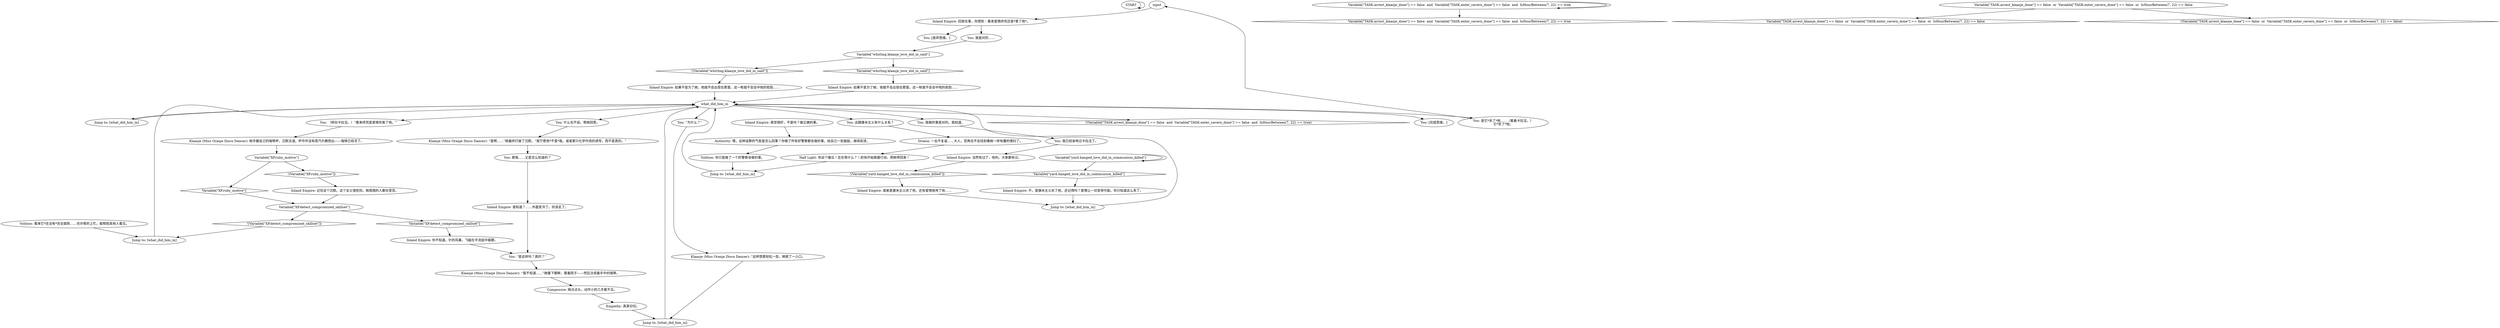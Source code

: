 # WHIRLING F3 ORB / love did him in
# did in by love afterthought
# ==================================================
digraph G {
	  0 [label="START"];
	  1 [label="input"];
	  2 [label="Variable[\"yard.hanged_love_did_in_communism_killed\"]"];
	  3 [label="Variable[\"yard.hanged_love_did_in_communism_killed\"]", shape=diamond];
	  4 [label="!(Variable[\"yard.hanged_love_did_in_communism_killed\"])", shape=diamond];
	  5 [label="Drama: 一去不复返……大人，您再也不会找到像她一样有趣的情妇了。"];
	  6 [label="Inland Empire: 你不知道。针的风暴。飞艇在平流层中振颤。"];
	  7 [label="Volition: 看来它*还没有*完全腐败……也许帮的上忙。能帮助其他人看见。"];
	  8 [label="Variable[\"TASK.arrest_klaasje_done\"] == false  and  Variable[\"TASK.enter_cavern_done\"] == false  and  IsHourBetween(7, 22) == true"];
	  9 [label="Variable[\"TASK.arrest_klaasje_done\"] == false  and  Variable[\"TASK.enter_cavern_done\"] == false  and  IsHourBetween(7, 22) == true", shape=diamond];
	  10 [label="!(Variable[\"TASK.arrest_klaasje_done\"] == false  and  Variable[\"TASK.enter_cavern_done\"] == false  and  IsHourBetween(7, 22) == true)", shape=diamond];
	  11 [label="You: 那我……又是怎么知道的？"];
	  12 [label="You: “为什么？”"];
	  13 [label="You: “是这样吗？真的？”"];
	  14 [label="Jump to: [what_did_him_in]"];
	  15 [label="You: 我已经亲吻过卡拉洁了。"];
	  16 [label="Inland Empire: 感觉很好，不是吗？做正确的事。"];
	  17 [label="Variable[\"whirling.klaasje_love_did_in_said\"]"];
	  18 [label="Variable[\"whirling.klaasje_love_did_in_said\"]", shape=diamond];
	  19 [label="!(Variable[\"whirling.klaasje_love_did_in_said\"])", shape=diamond];
	  20 [label="Jump to: [what_did_him_in]"];
	  21 [label="Empathy: 真真切切。"];
	  22 [label="Jump to: [what_did_him_in]"];
	  23 [label="You: 这跟康米主义有什么关系？"];
	  24 [label="Inland Empire: 如果不是为了她，他就不会出现在那里。这一枪就不会击中他的软肋……"];
	  25 [label="You: （转向卡拉洁。）“看来终究是爱情伤害了他。”"];
	  26 [label="Jump to: [what_did_him_in]"];
	  27 [label="Variable[\"XP.detect_compromized_skillset\"]"];
	  28 [label="Variable[\"XP.detect_compromized_skillset\"]", shape=diamond];
	  29 [label="!(Variable[\"XP.detect_compromized_skillset\"])", shape=diamond];
	  30 [label="Inland Empire: 回首往事，你想到：看来爱情终究还是*害了他*。"];
	  31 [label="Inland Empire: 谁知道？……外面变冷了。你该走了。"];
	  32 [label="Inland Empire: 或者是康米主义杀了他，还有爱情拖垮了他……"];
	  33 [label="Klaasje (Miss Oranje Disco Dancer): “我不知道……”她垂下眼眸，看着院子——然后注视着手中的咖啡。"];
	  34 [label="Variable[\"XP.ruby_motive\"]"];
	  35 [label="Variable[\"XP.ruby_motive\"]", shape=diamond];
	  36 [label="!(Variable[\"XP.ruby_motive\"])", shape=diamond];
	  37 [label="You: [完成思维。]"];
	  38 [label="Inland Empire: 不。是康米主义杀了他，还记得吗？爱情让一切变得可能。你只知道这么多了。"];
	  39 [label="You: 什么也不说。等她回答。"];
	  40 [label="Authority: 喂，这种送葬的气氛是怎么回事？你做了所有好警察都会做的事。给自己一些鼓励，继续前进。"];
	  41 [label="You: [放弃思维。]"];
	  42 [label="Inland Empire: 如果不是为了她，他就不会出现在那里。这一枪就不会击中他的软肋……"];
	  43 [label="Jump to: [what_did_him_in]"];
	  44 [label="You: 我是对的……"];
	  45 [label="what_did_him_in"];
	  46 [label="Klaasje (Miss Oranje Disco Dancer): 她手握自己的咖啡杯，沉默无语。杯中并没有蒸汽升腾而出——咖啡已经凉了。"];
	  47 [label="Volition: 你只是做了一个好警察该做的事。"];
	  48 [label="Klaasje (Miss Oranje Disco Dancer): “是啊……”她最终打破了沉默。“我宁愿他*不爱*我。或者那只化学作用的诱导，而不是真的。”"];
	  49 [label="Inland Empire: 当然有过了，哈利。大家都有过。"];
	  50 [label="You: 是它*杀了*他……（看着卡拉洁。）\n它*杀了*他。"];
	  51 [label="Klaasje (Miss Oranje Disco Dancer): “这样想更轻松一些。她抿了一小口。"];
	  52 [label="Inland Empire: 记住这个沉默。这个女士很危险。她周围的人都在受苦。"];
	  53 [label="Half Light: 你这个傻瓜！还在等什么？！赶快开始救援行动，把她带回来！"];
	  54 [label="Variable[\"TASK.arrest_klaasje_done\"] == false  or  Variable[\"TASK.enter_cavern_done\"] == false  or  IsHourBetween(7, 22) == false"];
	  55 [label="Variable[\"TASK.arrest_klaasje_done\"] == false  or  Variable[\"TASK.enter_cavern_done\"] == false  or  IsHourBetween(7, 22) == false", shape=diamond];
	  56 [label="!(Variable[\"TASK.arrest_klaasje_done\"] == false  or  Variable[\"TASK.enter_cavern_done\"] == false  or  IsHourBetween(7, 22) == false)", shape=diamond];
	  57 [label="You: 我做的事是对的。我知道。"];
	  58 [label="Composure: 她点点头，动作小的几乎看不见。"];
	  0 -> 0
	  1 -> 30
	  2 -> 2
	  2 -> 3
	  3 -> 38
	  4 -> 32
	  5 -> 53
	  6 -> 13
	  7 -> 20
	  8 -> 8
	  8 -> 9
	  11 -> 31
	  12 -> 51
	  13 -> 33
	  14 -> 45
	  15 -> 49
	  16 -> 40
	  17 -> 18
	  17 -> 19
	  18 -> 42
	  19 -> 24
	  20 -> 45
	  21 -> 26
	  22 -> 45
	  23 -> 5
	  24 -> 45
	  25 -> 46
	  26 -> 45
	  27 -> 28
	  27 -> 29
	  28 -> 6
	  29 -> 20
	  30 -> 41
	  30 -> 44
	  31 -> 13
	  32 -> 43
	  33 -> 58
	  34 -> 35
	  34 -> 36
	  35 -> 27
	  36 -> 52
	  38 -> 43
	  39 -> 48
	  40 -> 47
	  42 -> 45
	  43 -> 45
	  44 -> 17
	  45 -> 37
	  45 -> 39
	  45 -> 10
	  45 -> 12
	  45 -> 14
	  45 -> 50
	  45 -> 23
	  45 -> 57
	  45 -> 25
	  46 -> 34
	  47 -> 22
	  48 -> 11
	  49 -> 4
	  50 -> 1
	  51 -> 26
	  52 -> 27
	  53 -> 22
	  54 -> 56
	  54 -> 55
	  57 -> 15
	  58 -> 21
}

